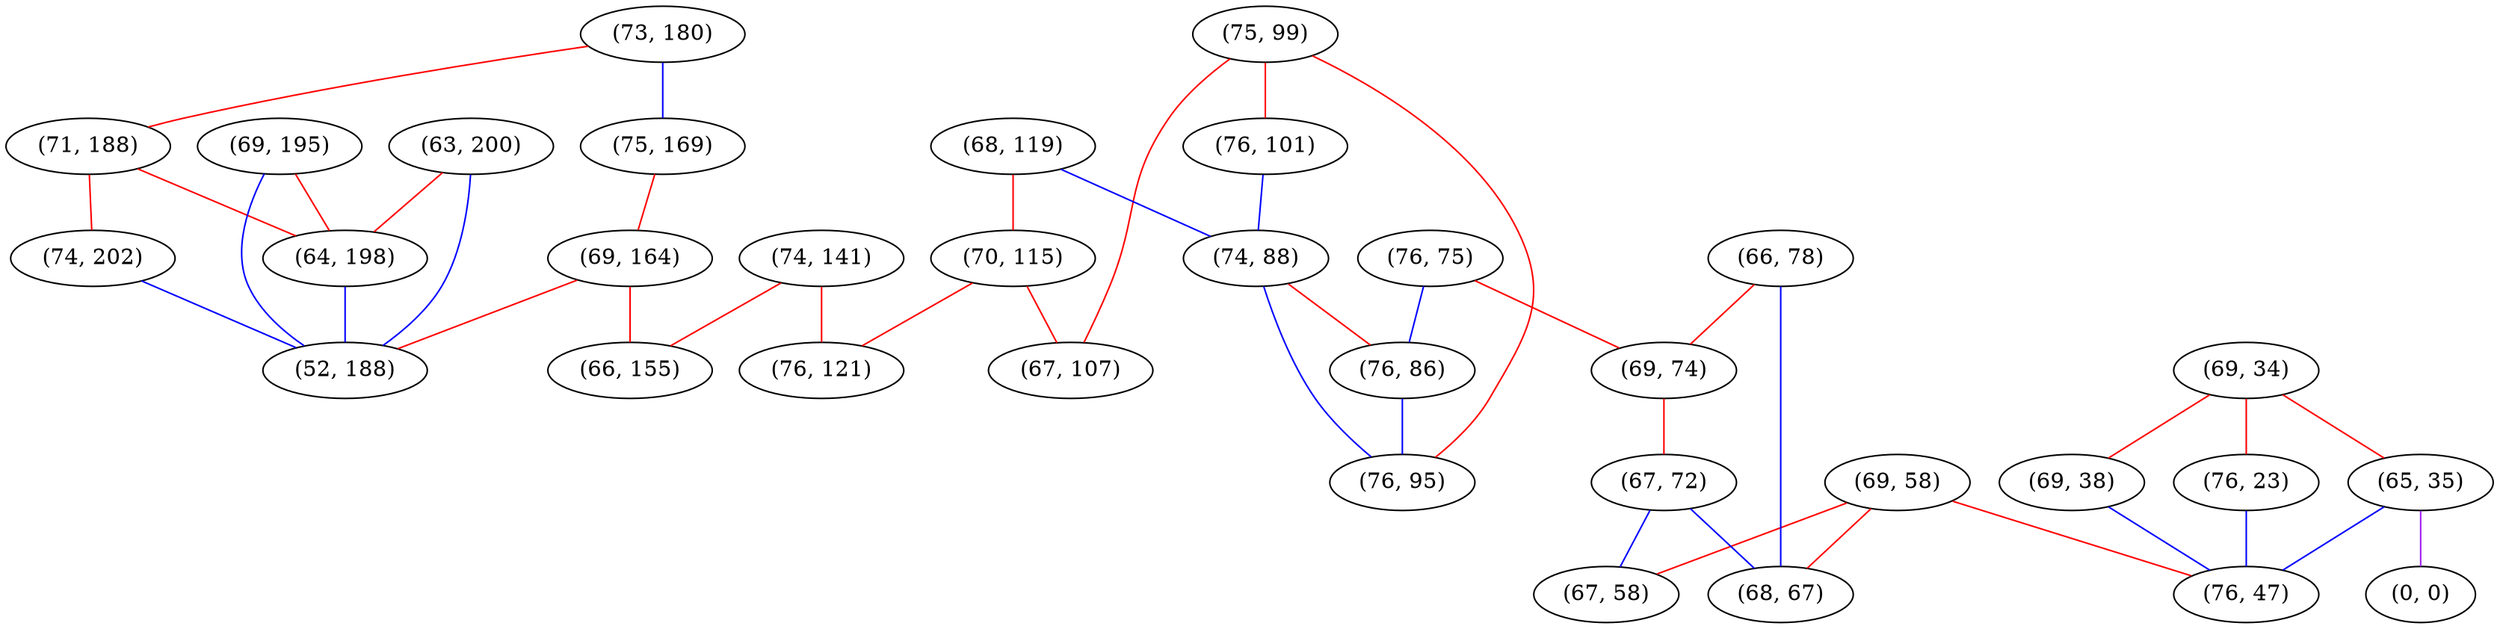 graph "" {
"(63, 200)";
"(74, 141)";
"(75, 99)";
"(68, 119)";
"(69, 34)";
"(65, 35)";
"(73, 180)";
"(69, 38)";
"(75, 169)";
"(76, 101)";
"(69, 58)";
"(76, 23)";
"(70, 115)";
"(76, 47)";
"(0, 0)";
"(74, 88)";
"(76, 75)";
"(71, 188)";
"(66, 78)";
"(76, 86)";
"(69, 195)";
"(69, 164)";
"(69, 74)";
"(74, 202)";
"(76, 121)";
"(67, 107)";
"(67, 72)";
"(64, 198)";
"(52, 188)";
"(68, 67)";
"(67, 58)";
"(66, 155)";
"(76, 95)";
"(63, 200)" -- "(64, 198)"  [color=red, key=0, weight=1];
"(63, 200)" -- "(52, 188)"  [color=blue, key=0, weight=3];
"(74, 141)" -- "(76, 121)"  [color=red, key=0, weight=1];
"(74, 141)" -- "(66, 155)"  [color=red, key=0, weight=1];
"(75, 99)" -- "(76, 101)"  [color=red, key=0, weight=1];
"(75, 99)" -- "(76, 95)"  [color=red, key=0, weight=1];
"(75, 99)" -- "(67, 107)"  [color=red, key=0, weight=1];
"(68, 119)" -- "(70, 115)"  [color=red, key=0, weight=1];
"(68, 119)" -- "(74, 88)"  [color=blue, key=0, weight=3];
"(69, 34)" -- "(69, 38)"  [color=red, key=0, weight=1];
"(69, 34)" -- "(76, 23)"  [color=red, key=0, weight=1];
"(69, 34)" -- "(65, 35)"  [color=red, key=0, weight=1];
"(65, 35)" -- "(76, 47)"  [color=blue, key=0, weight=3];
"(65, 35)" -- "(0, 0)"  [color=purple, key=0, weight=4];
"(73, 180)" -- "(71, 188)"  [color=red, key=0, weight=1];
"(73, 180)" -- "(75, 169)"  [color=blue, key=0, weight=3];
"(69, 38)" -- "(76, 47)"  [color=blue, key=0, weight=3];
"(75, 169)" -- "(69, 164)"  [color=red, key=0, weight=1];
"(76, 101)" -- "(74, 88)"  [color=blue, key=0, weight=3];
"(69, 58)" -- "(67, 58)"  [color=red, key=0, weight=1];
"(69, 58)" -- "(76, 47)"  [color=red, key=0, weight=1];
"(69, 58)" -- "(68, 67)"  [color=red, key=0, weight=1];
"(76, 23)" -- "(76, 47)"  [color=blue, key=0, weight=3];
"(70, 115)" -- "(76, 121)"  [color=red, key=0, weight=1];
"(70, 115)" -- "(67, 107)"  [color=red, key=0, weight=1];
"(74, 88)" -- "(76, 86)"  [color=red, key=0, weight=1];
"(74, 88)" -- "(76, 95)"  [color=blue, key=0, weight=3];
"(76, 75)" -- "(69, 74)"  [color=red, key=0, weight=1];
"(76, 75)" -- "(76, 86)"  [color=blue, key=0, weight=3];
"(71, 188)" -- "(64, 198)"  [color=red, key=0, weight=1];
"(71, 188)" -- "(74, 202)"  [color=red, key=0, weight=1];
"(66, 78)" -- "(69, 74)"  [color=red, key=0, weight=1];
"(66, 78)" -- "(68, 67)"  [color=blue, key=0, weight=3];
"(76, 86)" -- "(76, 95)"  [color=blue, key=0, weight=3];
"(69, 195)" -- "(64, 198)"  [color=red, key=0, weight=1];
"(69, 195)" -- "(52, 188)"  [color=blue, key=0, weight=3];
"(69, 164)" -- "(52, 188)"  [color=red, key=0, weight=1];
"(69, 164)" -- "(66, 155)"  [color=red, key=0, weight=1];
"(69, 74)" -- "(67, 72)"  [color=red, key=0, weight=1];
"(74, 202)" -- "(52, 188)"  [color=blue, key=0, weight=3];
"(67, 72)" -- "(67, 58)"  [color=blue, key=0, weight=3];
"(67, 72)" -- "(68, 67)"  [color=blue, key=0, weight=3];
"(64, 198)" -- "(52, 188)"  [color=blue, key=0, weight=3];
}
